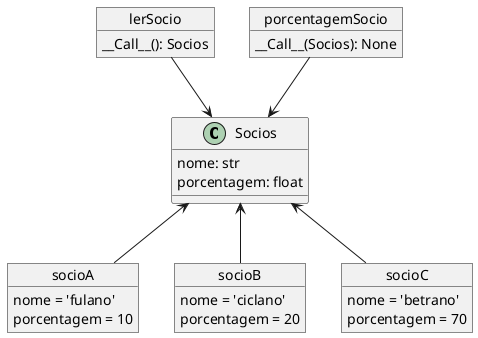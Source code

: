 @startuml Socios
Class Socios {
   nome: str
   porcentagem: float
}

object lerSocio{
   __Call__(): Socios
}

object porcentagemSocio{
   __Call__(Socios): None
}

object socioA{
   nome = 'fulano'
   porcentagem = 10
}

object socioB{
   nome = 'ciclano'
   porcentagem = 20
}

object socioC{
   nome = 'betrano'
   porcentagem = 70
}

lerSocio --> Socios
porcentagemSocio --> Socios

Socios <-- socioA
Socios <-- socioB
Socios <-- socioC

@enduml